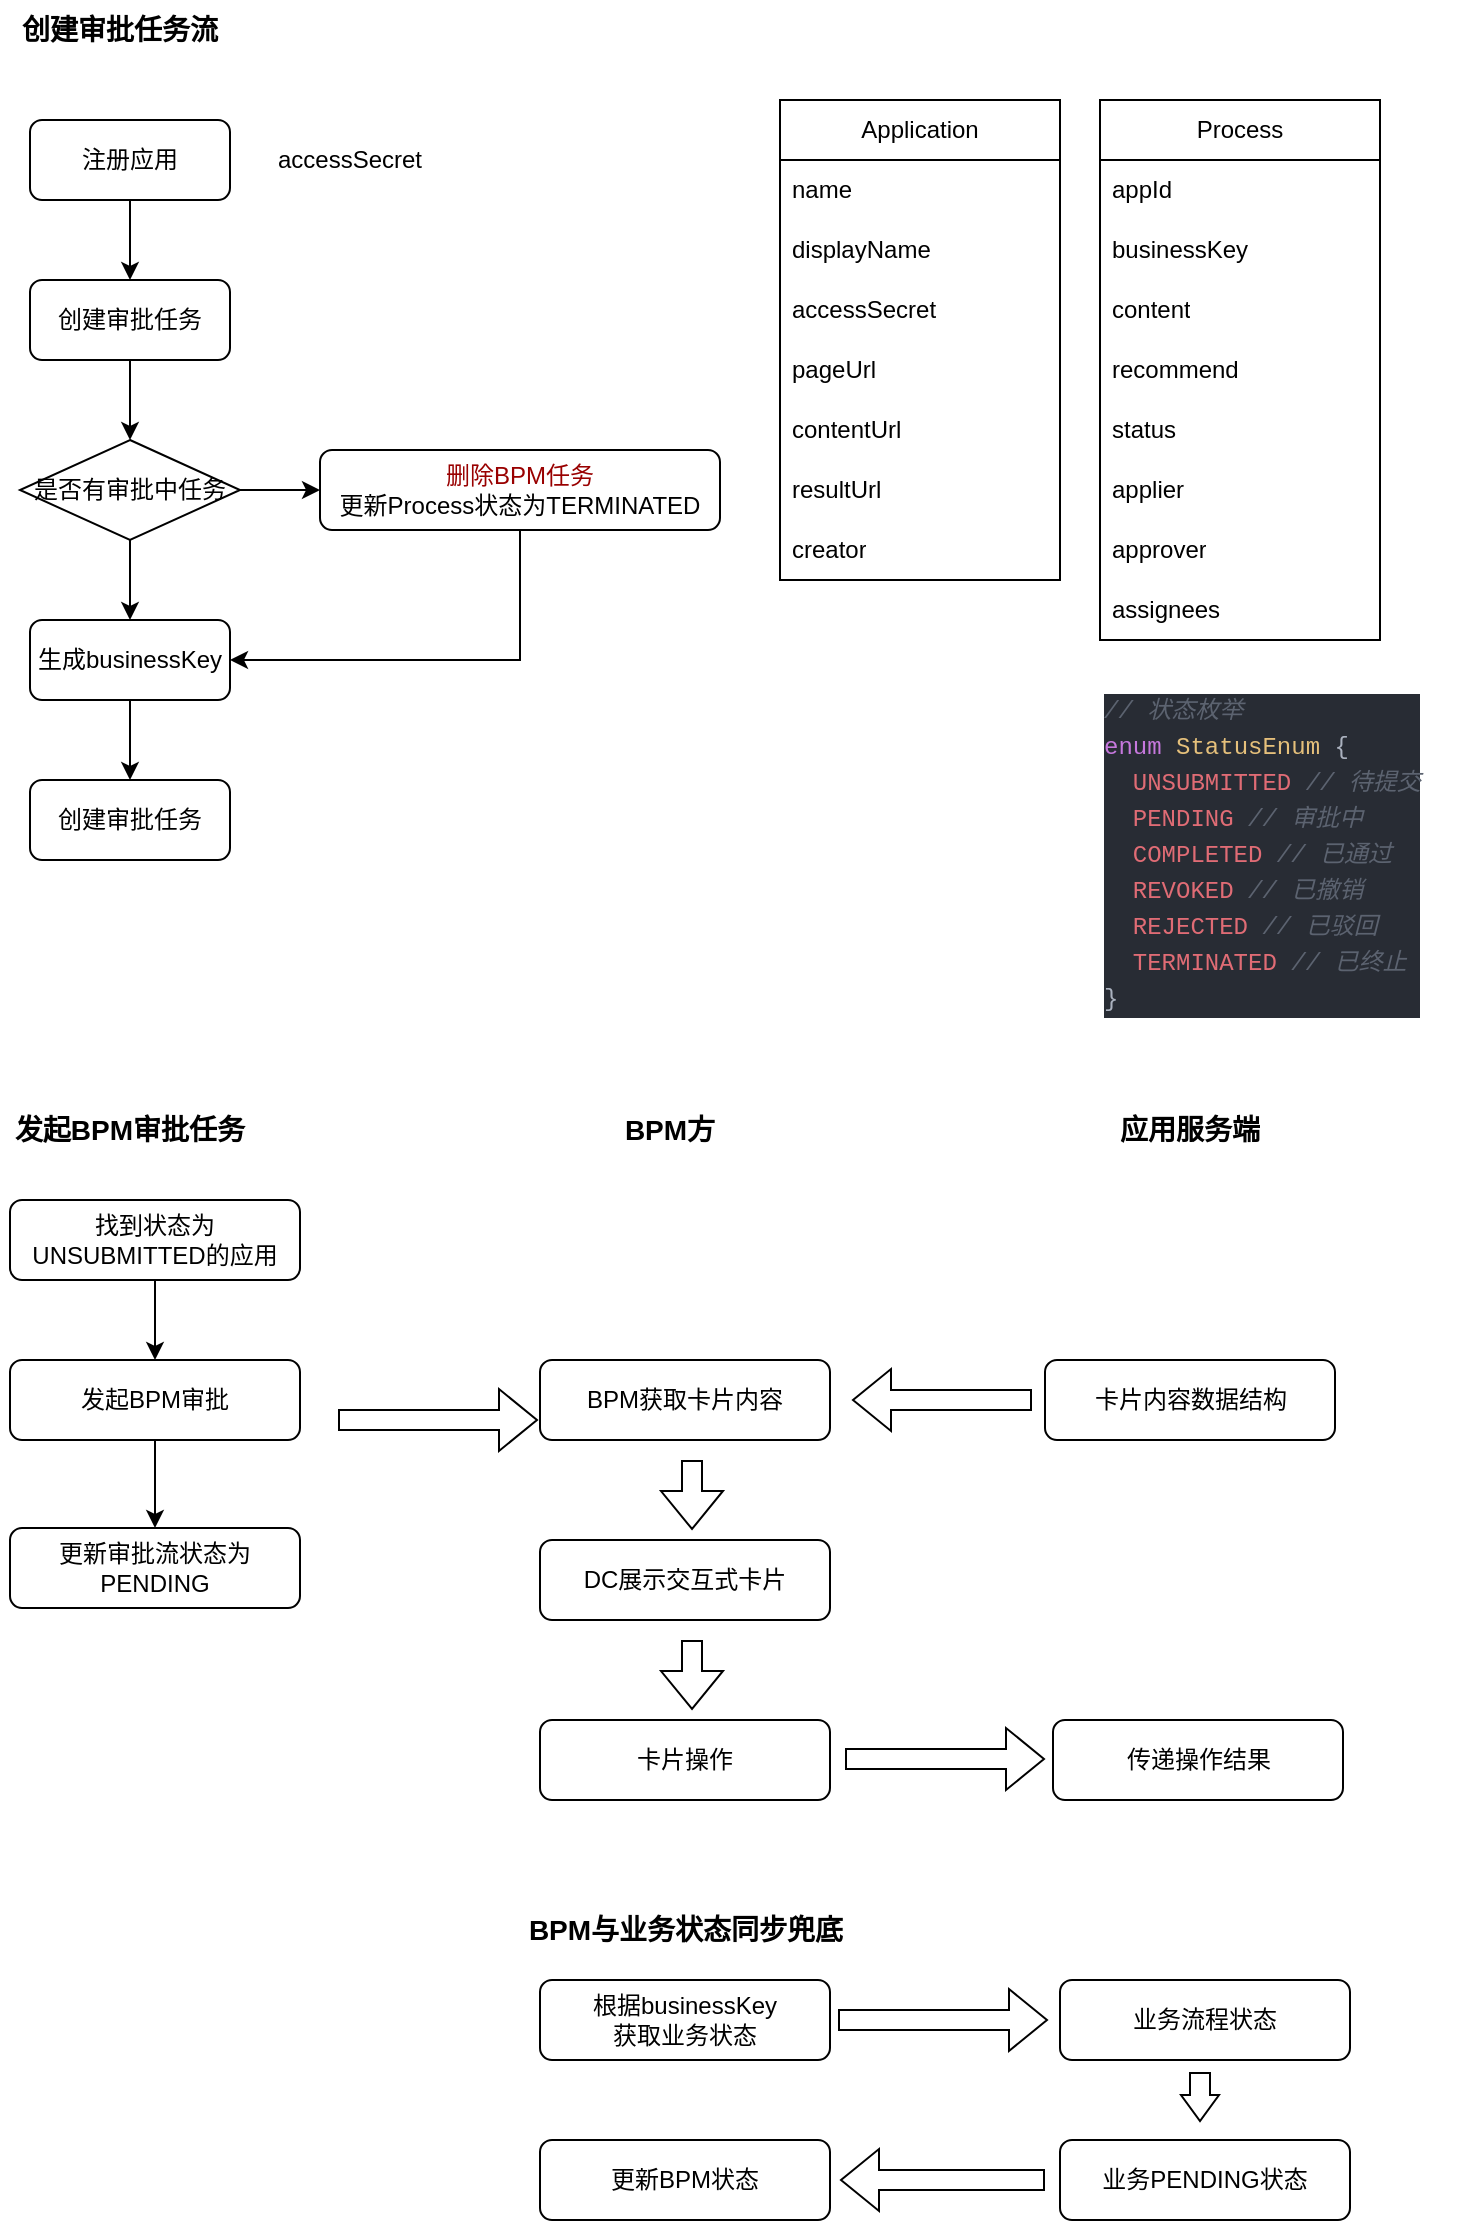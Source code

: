 <mxfile version="22.1.16" type="github">
  <diagram name="第 1 页" id="SCu4y2It_1t6rP-ZVscL">
    <mxGraphModel dx="1228" dy="834" grid="1" gridSize="10" guides="1" tooltips="1" connect="1" arrows="1" fold="1" page="1" pageScale="1" pageWidth="827" pageHeight="1169" math="0" shadow="0">
      <root>
        <mxCell id="0" />
        <mxCell id="1" parent="0" />
        <mxCell id="-TAhH72Yyuid5pOQjHjT-1" style="edgeStyle=orthogonalEdgeStyle;rounded=0;orthogonalLoop=1;jettySize=auto;html=1;exitX=0.5;exitY=1;exitDx=0;exitDy=0;" edge="1" parent="1" source="-TAhH72Yyuid5pOQjHjT-2" target="-TAhH72Yyuid5pOQjHjT-5">
          <mxGeometry relative="1" as="geometry" />
        </mxCell>
        <mxCell id="-TAhH72Yyuid5pOQjHjT-2" value="注册应用" style="rounded=1;whiteSpace=wrap;html=1;" vertex="1" parent="1">
          <mxGeometry x="65" y="70" width="100" height="40" as="geometry" />
        </mxCell>
        <mxCell id="-TAhH72Yyuid5pOQjHjT-3" value="创建审批任务流" style="text;html=1;strokeColor=none;fillColor=none;align=center;verticalAlign=middle;whiteSpace=wrap;rounded=0;fontStyle=1;fontSize=14;" vertex="1" parent="1">
          <mxGeometry x="55" y="10" width="110" height="30" as="geometry" />
        </mxCell>
        <mxCell id="-TAhH72Yyuid5pOQjHjT-4" style="edgeStyle=orthogonalEdgeStyle;rounded=0;orthogonalLoop=1;jettySize=auto;html=1;exitX=0.5;exitY=1;exitDx=0;exitDy=0;entryX=0.5;entryY=0;entryDx=0;entryDy=0;" edge="1" parent="1" source="-TAhH72Yyuid5pOQjHjT-5" target="-TAhH72Yyuid5pOQjHjT-8">
          <mxGeometry relative="1" as="geometry" />
        </mxCell>
        <mxCell id="-TAhH72Yyuid5pOQjHjT-5" value="创建审批任务" style="rounded=1;whiteSpace=wrap;html=1;" vertex="1" parent="1">
          <mxGeometry x="65" y="150" width="100" height="40" as="geometry" />
        </mxCell>
        <mxCell id="-TAhH72Yyuid5pOQjHjT-6" style="edgeStyle=orthogonalEdgeStyle;rounded=0;orthogonalLoop=1;jettySize=auto;html=1;exitX=0.5;exitY=1;exitDx=0;exitDy=0;entryX=0.5;entryY=0;entryDx=0;entryDy=0;" edge="1" parent="1" source="-TAhH72Yyuid5pOQjHjT-8" target="-TAhH72Yyuid5pOQjHjT-10">
          <mxGeometry relative="1" as="geometry" />
        </mxCell>
        <mxCell id="-TAhH72Yyuid5pOQjHjT-7" style="edgeStyle=orthogonalEdgeStyle;rounded=0;orthogonalLoop=1;jettySize=auto;html=1;exitX=1;exitY=0.5;exitDx=0;exitDy=0;entryX=0;entryY=0.5;entryDx=0;entryDy=0;" edge="1" parent="1" source="-TAhH72Yyuid5pOQjHjT-8" target="-TAhH72Yyuid5pOQjHjT-31">
          <mxGeometry relative="1" as="geometry" />
        </mxCell>
        <mxCell id="-TAhH72Yyuid5pOQjHjT-8" value="是否有审批中任务" style="rhombus;whiteSpace=wrap;html=1;" vertex="1" parent="1">
          <mxGeometry x="60" y="230" width="110" height="50" as="geometry" />
        </mxCell>
        <mxCell id="-TAhH72Yyuid5pOQjHjT-9" style="edgeStyle=orthogonalEdgeStyle;rounded=0;orthogonalLoop=1;jettySize=auto;html=1;exitX=0.5;exitY=1;exitDx=0;exitDy=0;entryX=0.5;entryY=0;entryDx=0;entryDy=0;" edge="1" parent="1" source="-TAhH72Yyuid5pOQjHjT-10" target="-TAhH72Yyuid5pOQjHjT-32">
          <mxGeometry relative="1" as="geometry" />
        </mxCell>
        <mxCell id="-TAhH72Yyuid5pOQjHjT-10" value="生成businessKey" style="rounded=1;whiteSpace=wrap;html=1;" vertex="1" parent="1">
          <mxGeometry x="65" y="320" width="100" height="40" as="geometry" />
        </mxCell>
        <mxCell id="-TAhH72Yyuid5pOQjHjT-11" value="accessSecret" style="text;html=1;strokeColor=none;fillColor=none;align=center;verticalAlign=middle;whiteSpace=wrap;rounded=0;" vertex="1" parent="1">
          <mxGeometry x="180" y="75" width="90" height="30" as="geometry" />
        </mxCell>
        <mxCell id="-TAhH72Yyuid5pOQjHjT-12" value="Application" style="swimlane;fontStyle=0;childLayout=stackLayout;horizontal=1;startSize=30;horizontalStack=0;resizeParent=1;resizeParentMax=0;resizeLast=0;collapsible=1;marginBottom=0;whiteSpace=wrap;html=1;" vertex="1" parent="1">
          <mxGeometry x="440" y="60" width="140" height="240" as="geometry" />
        </mxCell>
        <mxCell id="-TAhH72Yyuid5pOQjHjT-13" value="name" style="text;strokeColor=none;fillColor=none;align=left;verticalAlign=middle;spacingLeft=4;spacingRight=4;overflow=hidden;points=[[0,0.5],[1,0.5]];portConstraint=eastwest;rotatable=0;whiteSpace=wrap;html=1;" vertex="1" parent="-TAhH72Yyuid5pOQjHjT-12">
          <mxGeometry y="30" width="140" height="30" as="geometry" />
        </mxCell>
        <mxCell id="-TAhH72Yyuid5pOQjHjT-14" value="displayName" style="text;strokeColor=none;fillColor=none;align=left;verticalAlign=middle;spacingLeft=4;spacingRight=4;overflow=hidden;points=[[0,0.5],[1,0.5]];portConstraint=eastwest;rotatable=0;whiteSpace=wrap;html=1;" vertex="1" parent="-TAhH72Yyuid5pOQjHjT-12">
          <mxGeometry y="60" width="140" height="30" as="geometry" />
        </mxCell>
        <mxCell id="-TAhH72Yyuid5pOQjHjT-15" value="accessSecret" style="text;strokeColor=none;fillColor=none;align=left;verticalAlign=middle;spacingLeft=4;spacingRight=4;overflow=hidden;points=[[0,0.5],[1,0.5]];portConstraint=eastwest;rotatable=0;whiteSpace=wrap;html=1;" vertex="1" parent="-TAhH72Yyuid5pOQjHjT-12">
          <mxGeometry y="90" width="140" height="30" as="geometry" />
        </mxCell>
        <mxCell id="-TAhH72Yyuid5pOQjHjT-16" value="pageUrl" style="text;strokeColor=none;fillColor=none;align=left;verticalAlign=middle;spacingLeft=4;spacingRight=4;overflow=hidden;points=[[0,0.5],[1,0.5]];portConstraint=eastwest;rotatable=0;whiteSpace=wrap;html=1;" vertex="1" parent="-TAhH72Yyuid5pOQjHjT-12">
          <mxGeometry y="120" width="140" height="30" as="geometry" />
        </mxCell>
        <mxCell id="-TAhH72Yyuid5pOQjHjT-17" value="contentUrl" style="text;strokeColor=none;fillColor=none;align=left;verticalAlign=middle;spacingLeft=4;spacingRight=4;overflow=hidden;points=[[0,0.5],[1,0.5]];portConstraint=eastwest;rotatable=0;whiteSpace=wrap;html=1;" vertex="1" parent="-TAhH72Yyuid5pOQjHjT-12">
          <mxGeometry y="150" width="140" height="30" as="geometry" />
        </mxCell>
        <mxCell id="-TAhH72Yyuid5pOQjHjT-18" value="resultUrl" style="text;strokeColor=none;fillColor=none;align=left;verticalAlign=middle;spacingLeft=4;spacingRight=4;overflow=hidden;points=[[0,0.5],[1,0.5]];portConstraint=eastwest;rotatable=0;whiteSpace=wrap;html=1;" vertex="1" parent="-TAhH72Yyuid5pOQjHjT-12">
          <mxGeometry y="180" width="140" height="30" as="geometry" />
        </mxCell>
        <mxCell id="-TAhH72Yyuid5pOQjHjT-19" value="creator" style="text;strokeColor=none;fillColor=none;align=left;verticalAlign=middle;spacingLeft=4;spacingRight=4;overflow=hidden;points=[[0,0.5],[1,0.5]];portConstraint=eastwest;rotatable=0;whiteSpace=wrap;html=1;" vertex="1" parent="-TAhH72Yyuid5pOQjHjT-12">
          <mxGeometry y="210" width="140" height="30" as="geometry" />
        </mxCell>
        <mxCell id="-TAhH72Yyuid5pOQjHjT-20" value="Process" style="swimlane;fontStyle=0;childLayout=stackLayout;horizontal=1;startSize=30;horizontalStack=0;resizeParent=1;resizeParentMax=0;resizeLast=0;collapsible=1;marginBottom=0;whiteSpace=wrap;html=1;" vertex="1" parent="1">
          <mxGeometry x="600" y="60" width="140" height="270" as="geometry" />
        </mxCell>
        <mxCell id="-TAhH72Yyuid5pOQjHjT-21" value="appId" style="text;strokeColor=none;fillColor=none;align=left;verticalAlign=middle;spacingLeft=4;spacingRight=4;overflow=hidden;points=[[0,0.5],[1,0.5]];portConstraint=eastwest;rotatable=0;whiteSpace=wrap;html=1;" vertex="1" parent="-TAhH72Yyuid5pOQjHjT-20">
          <mxGeometry y="30" width="140" height="30" as="geometry" />
        </mxCell>
        <mxCell id="-TAhH72Yyuid5pOQjHjT-22" value="businessKey" style="text;strokeColor=none;fillColor=none;align=left;verticalAlign=middle;spacingLeft=4;spacingRight=4;overflow=hidden;points=[[0,0.5],[1,0.5]];portConstraint=eastwest;rotatable=0;whiteSpace=wrap;html=1;" vertex="1" parent="-TAhH72Yyuid5pOQjHjT-20">
          <mxGeometry y="60" width="140" height="30" as="geometry" />
        </mxCell>
        <mxCell id="-TAhH72Yyuid5pOQjHjT-23" value="content" style="text;strokeColor=none;fillColor=none;align=left;verticalAlign=middle;spacingLeft=4;spacingRight=4;overflow=hidden;points=[[0,0.5],[1,0.5]];portConstraint=eastwest;rotatable=0;whiteSpace=wrap;html=1;" vertex="1" parent="-TAhH72Yyuid5pOQjHjT-20">
          <mxGeometry y="90" width="140" height="30" as="geometry" />
        </mxCell>
        <mxCell id="-TAhH72Yyuid5pOQjHjT-24" value="recommend" style="text;strokeColor=none;fillColor=none;align=left;verticalAlign=middle;spacingLeft=4;spacingRight=4;overflow=hidden;points=[[0,0.5],[1,0.5]];portConstraint=eastwest;rotatable=0;whiteSpace=wrap;html=1;" vertex="1" parent="-TAhH72Yyuid5pOQjHjT-20">
          <mxGeometry y="120" width="140" height="30" as="geometry" />
        </mxCell>
        <mxCell id="-TAhH72Yyuid5pOQjHjT-25" value="status" style="text;strokeColor=none;fillColor=none;align=left;verticalAlign=middle;spacingLeft=4;spacingRight=4;overflow=hidden;points=[[0,0.5],[1,0.5]];portConstraint=eastwest;rotatable=0;whiteSpace=wrap;html=1;" vertex="1" parent="-TAhH72Yyuid5pOQjHjT-20">
          <mxGeometry y="150" width="140" height="30" as="geometry" />
        </mxCell>
        <mxCell id="-TAhH72Yyuid5pOQjHjT-26" value="applier" style="text;strokeColor=none;fillColor=none;align=left;verticalAlign=middle;spacingLeft=4;spacingRight=4;overflow=hidden;points=[[0,0.5],[1,0.5]];portConstraint=eastwest;rotatable=0;whiteSpace=wrap;html=1;" vertex="1" parent="-TAhH72Yyuid5pOQjHjT-20">
          <mxGeometry y="180" width="140" height="30" as="geometry" />
        </mxCell>
        <mxCell id="-TAhH72Yyuid5pOQjHjT-27" value="approver" style="text;strokeColor=none;fillColor=none;align=left;verticalAlign=middle;spacingLeft=4;spacingRight=4;overflow=hidden;points=[[0,0.5],[1,0.5]];portConstraint=eastwest;rotatable=0;whiteSpace=wrap;html=1;" vertex="1" parent="-TAhH72Yyuid5pOQjHjT-20">
          <mxGeometry y="210" width="140" height="30" as="geometry" />
        </mxCell>
        <mxCell id="-TAhH72Yyuid5pOQjHjT-28" value="assignees" style="text;strokeColor=none;fillColor=none;align=left;verticalAlign=middle;spacingLeft=4;spacingRight=4;overflow=hidden;points=[[0,0.5],[1,0.5]];portConstraint=eastwest;rotatable=0;whiteSpace=wrap;html=1;" vertex="1" parent="-TAhH72Yyuid5pOQjHjT-20">
          <mxGeometry y="240" width="140" height="30" as="geometry" />
        </mxCell>
        <mxCell id="-TAhH72Yyuid5pOQjHjT-29" value="&lt;div style=&quot;color: rgb(171, 178, 191); background-color: rgb(40, 44, 52); font-family: Menlo, Monaco, &amp;quot;Courier New&amp;quot;, monospace; font-weight: normal; font-size: 12px; line-height: 18px;&quot;&gt;&lt;div&gt;&lt;span style=&quot;color: #5c6370;font-style: italic;&quot;&gt;// 状态枚举&lt;/span&gt;&lt;/div&gt;&lt;div&gt;&lt;span style=&quot;color: #c678dd;&quot;&gt;enum&lt;/span&gt;&lt;span style=&quot;color: #abb2bf;&quot;&gt; &lt;/span&gt;&lt;span style=&quot;color: #e5c07b;&quot;&gt;StatusEnum&lt;/span&gt;&lt;span style=&quot;color: #abb2bf;&quot;&gt; {&lt;/span&gt;&lt;/div&gt;&lt;div&gt;&lt;span style=&quot;color: #abb2bf;&quot;&gt;&lt;/span&gt;&lt;span style=&quot;color: #e06c75;&quot;&gt;&amp;nbsp; UNSUBMITTED&lt;/span&gt;&lt;span style=&quot;color: #abb2bf;&quot;&gt; &lt;/span&gt;&lt;span style=&quot;color: #5c6370;font-style: italic;&quot;&gt;// 待提交&lt;/span&gt;&lt;/div&gt;&lt;div&gt;&lt;span style=&quot;color: #abb2bf;&quot;&gt;&lt;/span&gt;&lt;span style=&quot;color: #e06c75;&quot;&gt;&amp;nbsp; PENDING&lt;/span&gt;&lt;span style=&quot;color: #abb2bf;&quot;&gt; &lt;/span&gt;&lt;span style=&quot;color: #5c6370;font-style: italic;&quot;&gt;// 审批中&lt;/span&gt;&lt;/div&gt;&lt;div&gt;&lt;span style=&quot;color: #abb2bf;&quot;&gt;&lt;/span&gt;&lt;span style=&quot;color: #e06c75;&quot;&gt;&amp;nbsp; COMPLETED&lt;/span&gt;&lt;span style=&quot;color: #abb2bf;&quot;&gt; &lt;/span&gt;&lt;span style=&quot;color: #5c6370;font-style: italic;&quot;&gt;// 已通过&lt;/span&gt;&lt;/div&gt;&lt;div&gt;&lt;span style=&quot;color: #abb2bf;&quot;&gt;&lt;/span&gt;&lt;span style=&quot;color: #e06c75;&quot;&gt;&amp;nbsp; REVOKED&lt;/span&gt;&lt;span style=&quot;color: #abb2bf;&quot;&gt; &lt;/span&gt;&lt;span style=&quot;color: #5c6370;font-style: italic;&quot;&gt;// 已撤销&lt;/span&gt;&lt;/div&gt;&lt;div&gt;&lt;span style=&quot;color: #abb2bf;&quot;&gt;&lt;/span&gt;&lt;span style=&quot;color: #e06c75;&quot;&gt;&amp;nbsp; REJECTED&lt;/span&gt;&lt;span style=&quot;color: #abb2bf;&quot;&gt; &lt;/span&gt;&lt;span style=&quot;color: #5c6370;font-style: italic;&quot;&gt;// 已驳回&lt;/span&gt;&lt;/div&gt;&lt;div&gt;&lt;span style=&quot;color: #abb2bf;&quot;&gt;&lt;/span&gt;&lt;span style=&quot;color: #e06c75;&quot;&gt;&amp;nbsp; TERMINATED&lt;/span&gt;&lt;span style=&quot;color: #abb2bf;&quot;&gt; &lt;/span&gt;&lt;span style=&quot;color: #5c6370;font-style: italic;&quot;&gt;// 已终止&lt;/span&gt;&lt;/div&gt;&lt;div&gt;&lt;span style=&quot;color: #abb2bf;&quot;&gt;}&lt;/span&gt;&lt;/div&gt;&lt;/div&gt;" style="text;whiteSpace=wrap;html=1;" vertex="1" parent="1">
          <mxGeometry x="600" y="350" width="180" height="190" as="geometry" />
        </mxCell>
        <mxCell id="-TAhH72Yyuid5pOQjHjT-30" style="edgeStyle=orthogonalEdgeStyle;rounded=0;orthogonalLoop=1;jettySize=auto;html=1;exitX=0.5;exitY=1;exitDx=0;exitDy=0;entryX=1;entryY=0.5;entryDx=0;entryDy=0;" edge="1" parent="1" source="-TAhH72Yyuid5pOQjHjT-31" target="-TAhH72Yyuid5pOQjHjT-10">
          <mxGeometry relative="1" as="geometry" />
        </mxCell>
        <mxCell id="-TAhH72Yyuid5pOQjHjT-31" value="&lt;font color=&quot;#990000&quot;&gt;删除BPM任务&lt;/font&gt;&lt;br&gt;更新Process状态为TERMINATED" style="rounded=1;whiteSpace=wrap;html=1;" vertex="1" parent="1">
          <mxGeometry x="210" y="235" width="200" height="40" as="geometry" />
        </mxCell>
        <mxCell id="-TAhH72Yyuid5pOQjHjT-32" value="创建审批任务" style="rounded=1;whiteSpace=wrap;html=1;" vertex="1" parent="1">
          <mxGeometry x="65" y="400" width="100" height="40" as="geometry" />
        </mxCell>
        <mxCell id="-TAhH72Yyuid5pOQjHjT-33" style="edgeStyle=orthogonalEdgeStyle;rounded=0;orthogonalLoop=1;jettySize=auto;html=1;exitX=0.5;exitY=1;exitDx=0;exitDy=0;entryX=0.5;entryY=0;entryDx=0;entryDy=0;" edge="1" parent="1" source="-TAhH72Yyuid5pOQjHjT-34" target="-TAhH72Yyuid5pOQjHjT-37">
          <mxGeometry relative="1" as="geometry" />
        </mxCell>
        <mxCell id="-TAhH72Yyuid5pOQjHjT-34" value="找到状态为UNSUBMITTED的应用" style="rounded=1;whiteSpace=wrap;html=1;" vertex="1" parent="1">
          <mxGeometry x="55" y="610" width="145" height="40" as="geometry" />
        </mxCell>
        <mxCell id="-TAhH72Yyuid5pOQjHjT-35" value="发起BPM审批任务" style="text;html=1;strokeColor=none;fillColor=none;align=center;verticalAlign=middle;whiteSpace=wrap;rounded=0;fontStyle=1;fontSize=14;" vertex="1" parent="1">
          <mxGeometry x="50" y="560" width="130" height="30" as="geometry" />
        </mxCell>
        <mxCell id="-TAhH72Yyuid5pOQjHjT-36" style="edgeStyle=orthogonalEdgeStyle;rounded=0;orthogonalLoop=1;jettySize=auto;html=1;exitX=0.5;exitY=1;exitDx=0;exitDy=0;entryX=0.5;entryY=0;entryDx=0;entryDy=0;" edge="1" parent="1" source="-TAhH72Yyuid5pOQjHjT-37" target="-TAhH72Yyuid5pOQjHjT-38">
          <mxGeometry relative="1" as="geometry" />
        </mxCell>
        <mxCell id="-TAhH72Yyuid5pOQjHjT-37" value="发起BPM审批" style="rounded=1;whiteSpace=wrap;html=1;" vertex="1" parent="1">
          <mxGeometry x="55" y="690" width="145" height="40" as="geometry" />
        </mxCell>
        <mxCell id="-TAhH72Yyuid5pOQjHjT-38" value="更新审批流状态为PENDING" style="rounded=1;whiteSpace=wrap;html=1;" vertex="1" parent="1">
          <mxGeometry x="55" y="774" width="145" height="40" as="geometry" />
        </mxCell>
        <mxCell id="-TAhH72Yyuid5pOQjHjT-39" value="BPM方" style="text;html=1;strokeColor=none;fillColor=none;align=center;verticalAlign=middle;whiteSpace=wrap;rounded=0;fontStyle=1;fontSize=14;" vertex="1" parent="1">
          <mxGeometry x="320" y="560" width="130" height="30" as="geometry" />
        </mxCell>
        <mxCell id="-TAhH72Yyuid5pOQjHjT-40" value="BPM获取卡片内容" style="rounded=1;whiteSpace=wrap;html=1;" vertex="1" parent="1">
          <mxGeometry x="320" y="690" width="145" height="40" as="geometry" />
        </mxCell>
        <mxCell id="-TAhH72Yyuid5pOQjHjT-41" value="应用服务端" style="text;html=1;strokeColor=none;fillColor=none;align=center;verticalAlign=middle;whiteSpace=wrap;rounded=0;fontStyle=1;fontSize=14;" vertex="1" parent="1">
          <mxGeometry x="580" y="560" width="130" height="30" as="geometry" />
        </mxCell>
        <mxCell id="-TAhH72Yyuid5pOQjHjT-42" value="卡片内容数据结构" style="rounded=1;whiteSpace=wrap;html=1;" vertex="1" parent="1">
          <mxGeometry x="572.5" y="690" width="145" height="40" as="geometry" />
        </mxCell>
        <mxCell id="-TAhH72Yyuid5pOQjHjT-43" value="" style="shape=flexArrow;endArrow=classic;html=1;rounded=0;" edge="1" parent="1">
          <mxGeometry width="50" height="50" relative="1" as="geometry">
            <mxPoint x="472.5" y="889.5" as="sourcePoint" />
            <mxPoint x="572.5" y="889.5" as="targetPoint" />
          </mxGeometry>
        </mxCell>
        <mxCell id="-TAhH72Yyuid5pOQjHjT-44" value="" style="shape=flexArrow;endArrow=classic;html=1;rounded=0;" edge="1" parent="1">
          <mxGeometry width="50" height="50" relative="1" as="geometry">
            <mxPoint x="566" y="710" as="sourcePoint" />
            <mxPoint x="476" y="710" as="targetPoint" />
          </mxGeometry>
        </mxCell>
        <mxCell id="-TAhH72Yyuid5pOQjHjT-45" value="DC展示交互式卡片" style="rounded=1;whiteSpace=wrap;html=1;" vertex="1" parent="1">
          <mxGeometry x="320" y="780" width="145" height="40" as="geometry" />
        </mxCell>
        <mxCell id="-TAhH72Yyuid5pOQjHjT-46" value="" style="shape=flexArrow;endArrow=classic;html=1;rounded=0;entryX=0.407;entryY=-0.125;entryDx=0;entryDy=0;entryPerimeter=0;" edge="1" parent="1">
          <mxGeometry width="50" height="50" relative="1" as="geometry">
            <mxPoint x="396" y="740" as="sourcePoint" />
            <mxPoint x="396.015" y="775" as="targetPoint" />
          </mxGeometry>
        </mxCell>
        <mxCell id="-TAhH72Yyuid5pOQjHjT-47" value="卡片操作" style="rounded=1;whiteSpace=wrap;html=1;" vertex="1" parent="1">
          <mxGeometry x="320" y="870" width="145" height="40" as="geometry" />
        </mxCell>
        <mxCell id="-TAhH72Yyuid5pOQjHjT-48" value="" style="shape=flexArrow;endArrow=classic;html=1;rounded=0;entryX=0.407;entryY=-0.125;entryDx=0;entryDy=0;entryPerimeter=0;" edge="1" parent="1">
          <mxGeometry width="50" height="50" relative="1" as="geometry">
            <mxPoint x="396" y="830" as="sourcePoint" />
            <mxPoint x="396.015" y="865" as="targetPoint" />
          </mxGeometry>
        </mxCell>
        <mxCell id="-TAhH72Yyuid5pOQjHjT-49" value="传递操作结果" style="rounded=1;whiteSpace=wrap;html=1;" vertex="1" parent="1">
          <mxGeometry x="576.5" y="870" width="145" height="40" as="geometry" />
        </mxCell>
        <mxCell id="-TAhH72Yyuid5pOQjHjT-50" value="" style="shape=flexArrow;endArrow=classic;html=1;rounded=0;" edge="1" parent="1">
          <mxGeometry width="50" height="50" relative="1" as="geometry">
            <mxPoint x="219" y="720" as="sourcePoint" />
            <mxPoint x="319" y="720" as="targetPoint" />
          </mxGeometry>
        </mxCell>
        <mxCell id="-TAhH72Yyuid5pOQjHjT-51" value="根据businessKey&lt;br&gt;获取业务状态" style="rounded=1;whiteSpace=wrap;html=1;" vertex="1" parent="1">
          <mxGeometry x="320" y="1000" width="145" height="40" as="geometry" />
        </mxCell>
        <mxCell id="-TAhH72Yyuid5pOQjHjT-52" value="BPM与业务状态同步兜底" style="text;html=1;strokeColor=none;fillColor=none;align=center;verticalAlign=middle;whiteSpace=wrap;rounded=0;fontStyle=1;fontSize=14;" vertex="1" parent="1">
          <mxGeometry x="307.5" y="960" width="170" height="30" as="geometry" />
        </mxCell>
        <mxCell id="-TAhH72Yyuid5pOQjHjT-53" value="业务流程状态" style="rounded=1;whiteSpace=wrap;html=1;" vertex="1" parent="1">
          <mxGeometry x="580" y="1000" width="145" height="40" as="geometry" />
        </mxCell>
        <mxCell id="-TAhH72Yyuid5pOQjHjT-54" value="" style="shape=flexArrow;endArrow=classic;html=1;rounded=0;" edge="1" parent="1">
          <mxGeometry width="50" height="50" relative="1" as="geometry">
            <mxPoint x="469" y="1020" as="sourcePoint" />
            <mxPoint x="574" y="1020" as="targetPoint" />
          </mxGeometry>
        </mxCell>
        <mxCell id="-TAhH72Yyuid5pOQjHjT-55" value="更新BPM状态" style="rounded=1;whiteSpace=wrap;html=1;" vertex="1" parent="1">
          <mxGeometry x="320" y="1080" width="145" height="40" as="geometry" />
        </mxCell>
        <mxCell id="-TAhH72Yyuid5pOQjHjT-56" value="业务PENDING状态" style="rounded=1;whiteSpace=wrap;html=1;" vertex="1" parent="1">
          <mxGeometry x="580" y="1080" width="145" height="40" as="geometry" />
        </mxCell>
        <mxCell id="-TAhH72Yyuid5pOQjHjT-57" value="" style="shape=flexArrow;endArrow=classic;html=1;rounded=0;" edge="1" parent="1">
          <mxGeometry width="50" height="50" relative="1" as="geometry">
            <mxPoint x="572.5" y="1100" as="sourcePoint" />
            <mxPoint x="470" y="1100" as="targetPoint" />
          </mxGeometry>
        </mxCell>
        <mxCell id="-TAhH72Yyuid5pOQjHjT-58" value="" style="shape=flexArrow;endArrow=classic;html=1;rounded=0;endWidth=8;endSize=4;" edge="1" parent="1">
          <mxGeometry width="50" height="50" relative="1" as="geometry">
            <mxPoint x="650" y="1046" as="sourcePoint" />
            <mxPoint x="650" y="1071" as="targetPoint" />
          </mxGeometry>
        </mxCell>
      </root>
    </mxGraphModel>
  </diagram>
</mxfile>
